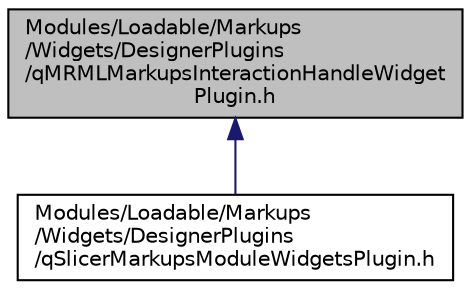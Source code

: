digraph "Modules/Loadable/Markups/Widgets/DesignerPlugins/qMRMLMarkupsInteractionHandleWidgetPlugin.h"
{
  bgcolor="transparent";
  edge [fontname="Helvetica",fontsize="10",labelfontname="Helvetica",labelfontsize="10"];
  node [fontname="Helvetica",fontsize="10",shape=record];
  Node5 [label="Modules/Loadable/Markups\l/Widgets/DesignerPlugins\l/qMRMLMarkupsInteractionHandleWidget\lPlugin.h",height=0.2,width=0.4,color="black", fillcolor="grey75", style="filled", fontcolor="black"];
  Node5 -> Node6 [dir="back",color="midnightblue",fontsize="10",style="solid",fontname="Helvetica"];
  Node6 [label="Modules/Loadable/Markups\l/Widgets/DesignerPlugins\l/qSlicerMarkupsModuleWidgetsPlugin.h",height=0.2,width=0.4,color="black",URL="$qSlicerMarkupsModuleWidgetsPlugin_8h.html"];
}
